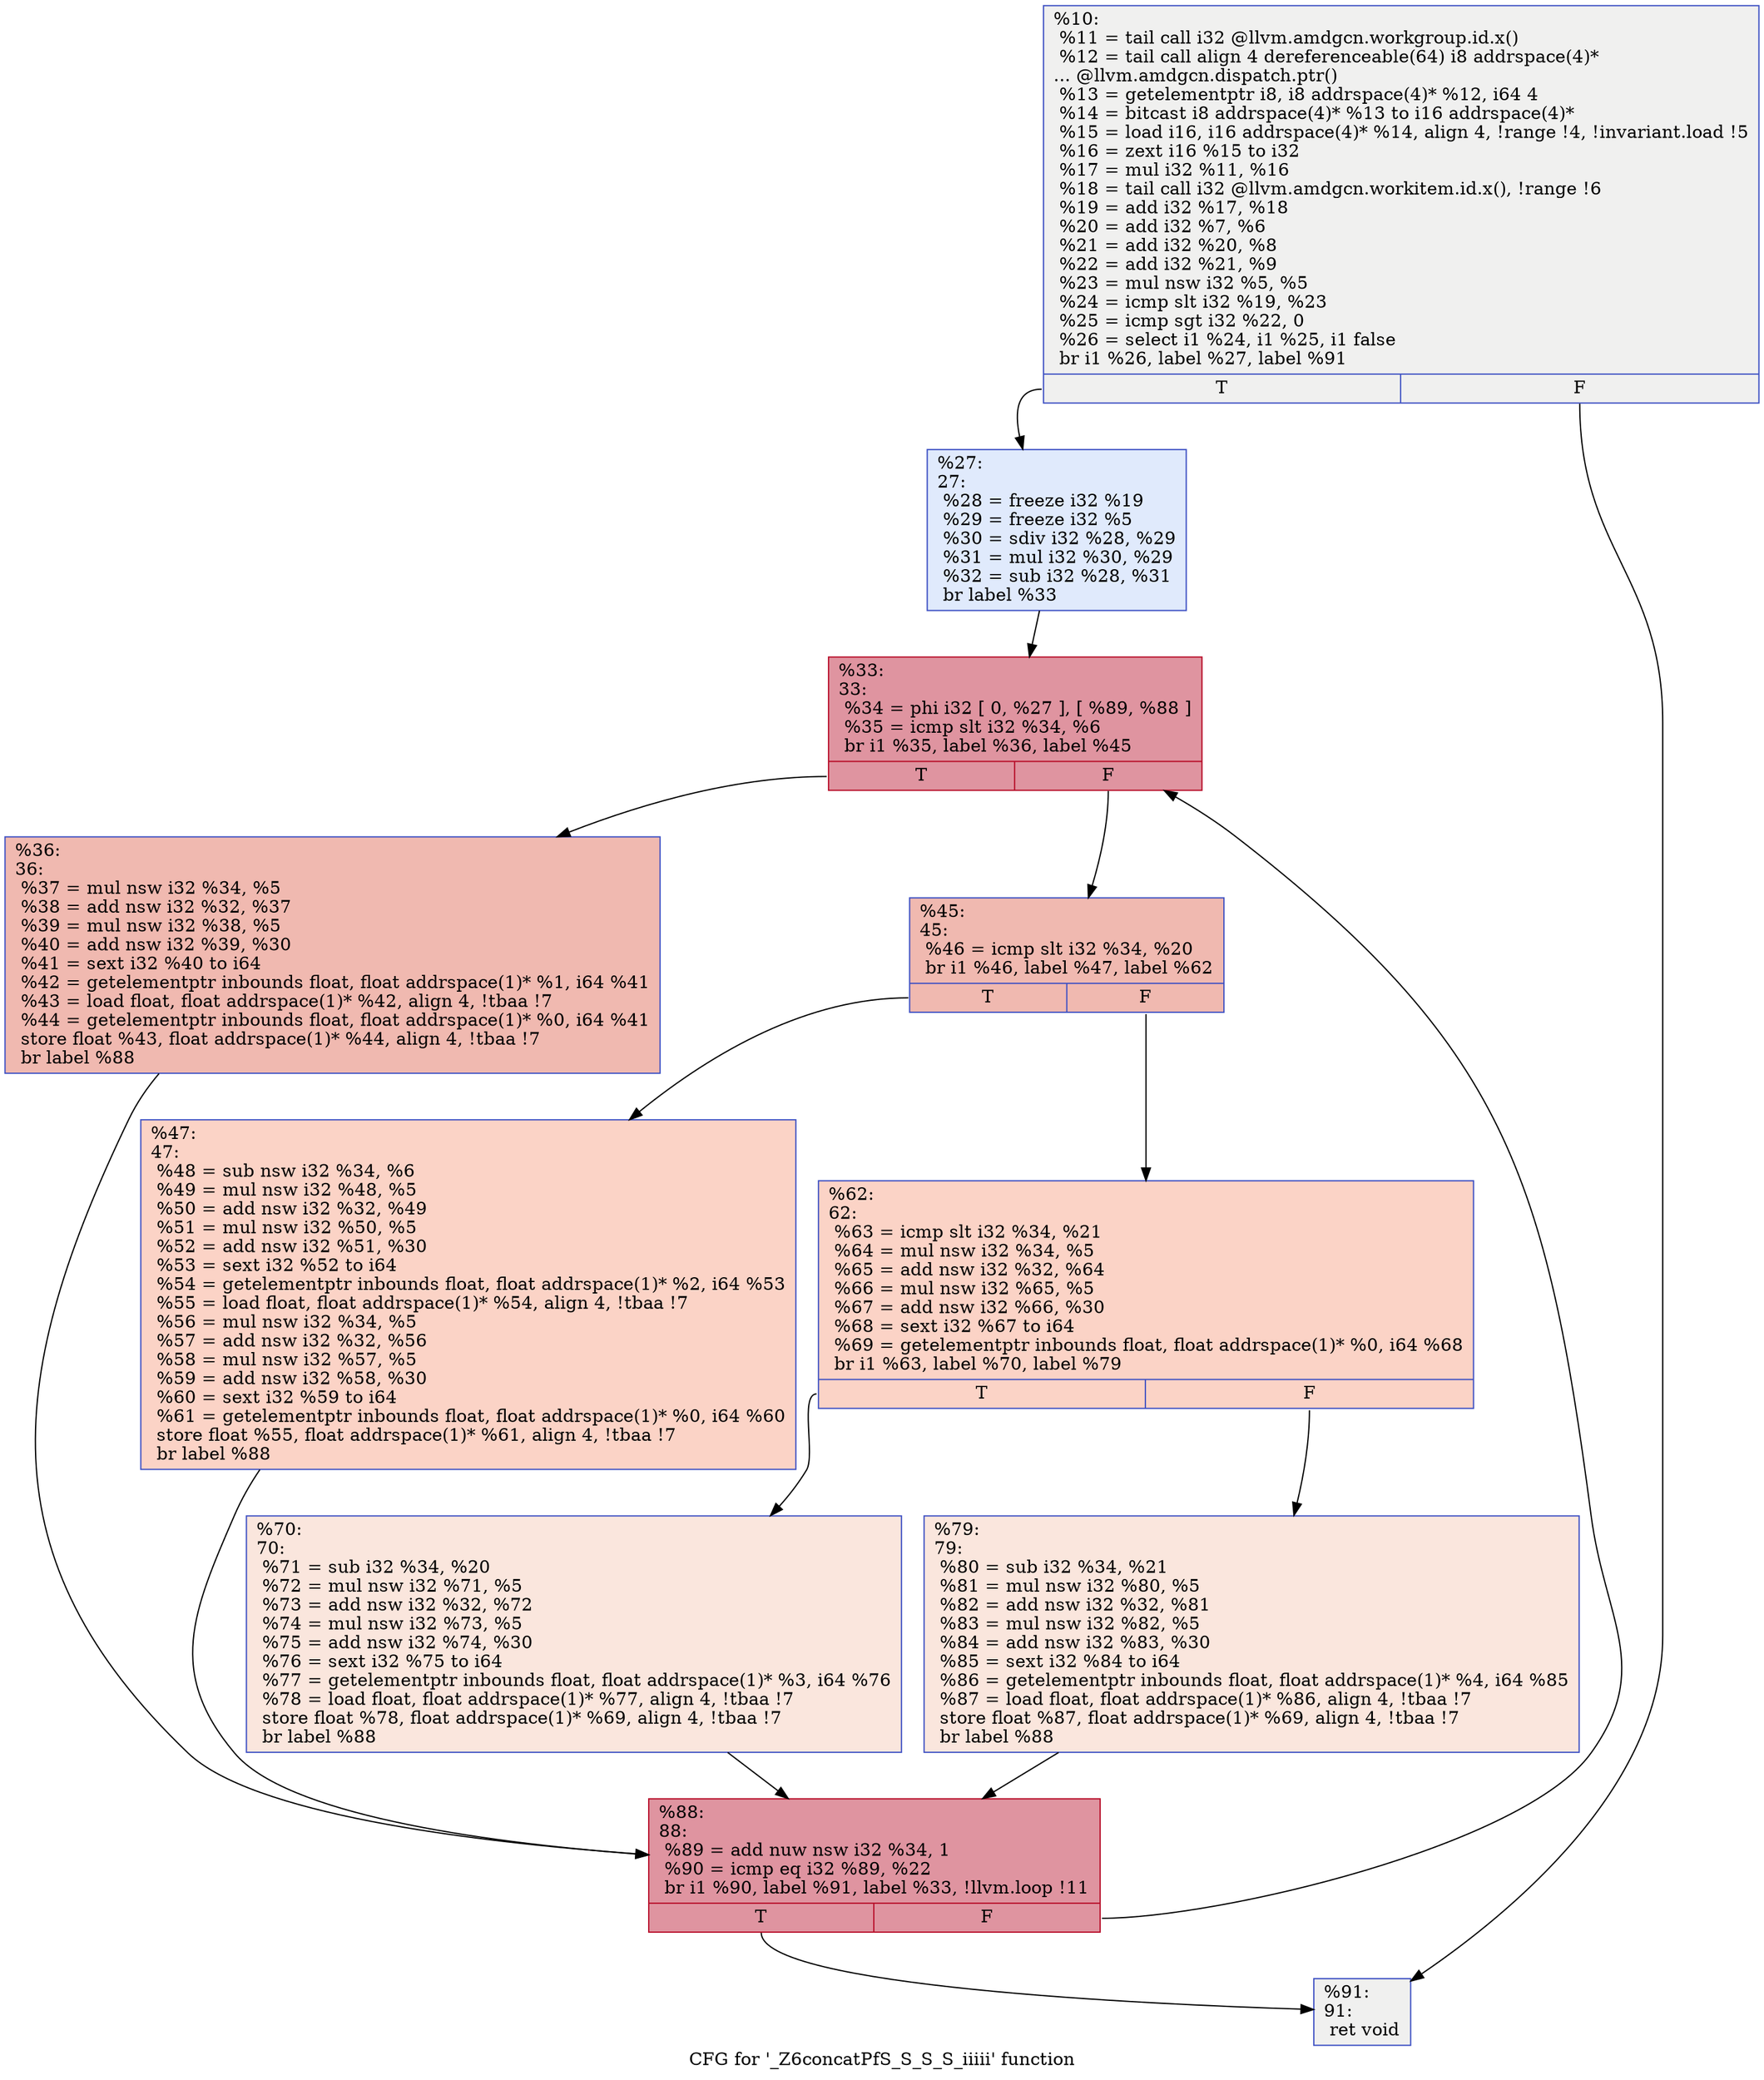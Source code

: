 digraph "CFG for '_Z6concatPfS_S_S_S_iiiii' function" {
	label="CFG for '_Z6concatPfS_S_S_S_iiiii' function";

	Node0x4b98160 [shape=record,color="#3d50c3ff", style=filled, fillcolor="#dedcdb70",label="{%10:\l  %11 = tail call i32 @llvm.amdgcn.workgroup.id.x()\l  %12 = tail call align 4 dereferenceable(64) i8 addrspace(4)*\l... @llvm.amdgcn.dispatch.ptr()\l  %13 = getelementptr i8, i8 addrspace(4)* %12, i64 4\l  %14 = bitcast i8 addrspace(4)* %13 to i16 addrspace(4)*\l  %15 = load i16, i16 addrspace(4)* %14, align 4, !range !4, !invariant.load !5\l  %16 = zext i16 %15 to i32\l  %17 = mul i32 %11, %16\l  %18 = tail call i32 @llvm.amdgcn.workitem.id.x(), !range !6\l  %19 = add i32 %17, %18\l  %20 = add i32 %7, %6\l  %21 = add i32 %20, %8\l  %22 = add i32 %21, %9\l  %23 = mul nsw i32 %5, %5\l  %24 = icmp slt i32 %19, %23\l  %25 = icmp sgt i32 %22, 0\l  %26 = select i1 %24, i1 %25, i1 false\l  br i1 %26, label %27, label %91\l|{<s0>T|<s1>F}}"];
	Node0x4b98160:s0 -> Node0x4b9b000;
	Node0x4b98160:s1 -> Node0x4b9b090;
	Node0x4b9b000 [shape=record,color="#3d50c3ff", style=filled, fillcolor="#b9d0f970",label="{%27:\l27:                                               \l  %28 = freeze i32 %19\l  %29 = freeze i32 %5\l  %30 = sdiv i32 %28, %29\l  %31 = mul i32 %30, %29\l  %32 = sub i32 %28, %31\l  br label %33\l}"];
	Node0x4b9b000 -> Node0x4b9a6d0;
	Node0x4b9a6d0 [shape=record,color="#b70d28ff", style=filled, fillcolor="#b70d2870",label="{%33:\l33:                                               \l  %34 = phi i32 [ 0, %27 ], [ %89, %88 ]\l  %35 = icmp slt i32 %34, %6\l  br i1 %35, label %36, label %45\l|{<s0>T|<s1>F}}"];
	Node0x4b9a6d0:s0 -> Node0x4b9b840;
	Node0x4b9a6d0:s1 -> Node0x4b9b8d0;
	Node0x4b9b840 [shape=record,color="#3d50c3ff", style=filled, fillcolor="#de614d70",label="{%36:\l36:                                               \l  %37 = mul nsw i32 %34, %5\l  %38 = add nsw i32 %32, %37\l  %39 = mul nsw i32 %38, %5\l  %40 = add nsw i32 %39, %30\l  %41 = sext i32 %40 to i64\l  %42 = getelementptr inbounds float, float addrspace(1)* %1, i64 %41\l  %43 = load float, float addrspace(1)* %42, align 4, !tbaa !7\l  %44 = getelementptr inbounds float, float addrspace(1)* %0, i64 %41\l  store float %43, float addrspace(1)* %44, align 4, !tbaa !7\l  br label %88\l}"];
	Node0x4b9b840 -> Node0x4b9b670;
	Node0x4b9b8d0 [shape=record,color="#3d50c3ff", style=filled, fillcolor="#de614d70",label="{%45:\l45:                                               \l  %46 = icmp slt i32 %34, %20\l  br i1 %46, label %47, label %62\l|{<s0>T|<s1>F}}"];
	Node0x4b9b8d0:s0 -> Node0x4b9c740;
	Node0x4b9b8d0:s1 -> Node0x4b9c790;
	Node0x4b9c740 [shape=record,color="#3d50c3ff", style=filled, fillcolor="#f59c7d70",label="{%47:\l47:                                               \l  %48 = sub nsw i32 %34, %6\l  %49 = mul nsw i32 %48, %5\l  %50 = add nsw i32 %32, %49\l  %51 = mul nsw i32 %50, %5\l  %52 = add nsw i32 %51, %30\l  %53 = sext i32 %52 to i64\l  %54 = getelementptr inbounds float, float addrspace(1)* %2, i64 %53\l  %55 = load float, float addrspace(1)* %54, align 4, !tbaa !7\l  %56 = mul nsw i32 %34, %5\l  %57 = add nsw i32 %32, %56\l  %58 = mul nsw i32 %57, %5\l  %59 = add nsw i32 %58, %30\l  %60 = sext i32 %59 to i64\l  %61 = getelementptr inbounds float, float addrspace(1)* %0, i64 %60\l  store float %55, float addrspace(1)* %61, align 4, !tbaa !7\l  br label %88\l}"];
	Node0x4b9c740 -> Node0x4b9b670;
	Node0x4b9c790 [shape=record,color="#3d50c3ff", style=filled, fillcolor="#f59c7d70",label="{%62:\l62:                                               \l  %63 = icmp slt i32 %34, %21\l  %64 = mul nsw i32 %34, %5\l  %65 = add nsw i32 %32, %64\l  %66 = mul nsw i32 %65, %5\l  %67 = add nsw i32 %66, %30\l  %68 = sext i32 %67 to i64\l  %69 = getelementptr inbounds float, float addrspace(1)* %0, i64 %68\l  br i1 %63, label %70, label %79\l|{<s0>T|<s1>F}}"];
	Node0x4b9c790:s0 -> Node0x4b9b610;
	Node0x4b9c790:s1 -> Node0x4b9d7b0;
	Node0x4b9b610 [shape=record,color="#3d50c3ff", style=filled, fillcolor="#f3c7b170",label="{%70:\l70:                                               \l  %71 = sub i32 %34, %20\l  %72 = mul nsw i32 %71, %5\l  %73 = add nsw i32 %32, %72\l  %74 = mul nsw i32 %73, %5\l  %75 = add nsw i32 %74, %30\l  %76 = sext i32 %75 to i64\l  %77 = getelementptr inbounds float, float addrspace(1)* %3, i64 %76\l  %78 = load float, float addrspace(1)* %77, align 4, !tbaa !7\l  store float %78, float addrspace(1)* %69, align 4, !tbaa !7\l  br label %88\l}"];
	Node0x4b9b610 -> Node0x4b9b670;
	Node0x4b9d7b0 [shape=record,color="#3d50c3ff", style=filled, fillcolor="#f3c7b170",label="{%79:\l79:                                               \l  %80 = sub i32 %34, %21\l  %81 = mul nsw i32 %80, %5\l  %82 = add nsw i32 %32, %81\l  %83 = mul nsw i32 %82, %5\l  %84 = add nsw i32 %83, %30\l  %85 = sext i32 %84 to i64\l  %86 = getelementptr inbounds float, float addrspace(1)* %4, i64 %85\l  %87 = load float, float addrspace(1)* %86, align 4, !tbaa !7\l  store float %87, float addrspace(1)* %69, align 4, !tbaa !7\l  br label %88\l}"];
	Node0x4b9d7b0 -> Node0x4b9b670;
	Node0x4b9b670 [shape=record,color="#b70d28ff", style=filled, fillcolor="#b70d2870",label="{%88:\l88:                                               \l  %89 = add nuw nsw i32 %34, 1\l  %90 = icmp eq i32 %89, %22\l  br i1 %90, label %91, label %33, !llvm.loop !11\l|{<s0>T|<s1>F}}"];
	Node0x4b9b670:s0 -> Node0x4b9b090;
	Node0x4b9b670:s1 -> Node0x4b9a6d0;
	Node0x4b9b090 [shape=record,color="#3d50c3ff", style=filled, fillcolor="#dedcdb70",label="{%91:\l91:                                               \l  ret void\l}"];
}
